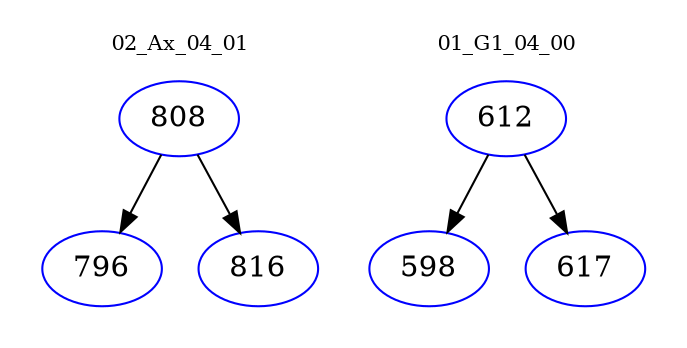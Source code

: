 digraph{
subgraph cluster_0 {
color = white
label = "02_Ax_04_01";
fontsize=10;
T0_808 [label="808", color="blue"]
T0_808 -> T0_796 [color="black"]
T0_796 [label="796", color="blue"]
T0_808 -> T0_816 [color="black"]
T0_816 [label="816", color="blue"]
}
subgraph cluster_1 {
color = white
label = "01_G1_04_00";
fontsize=10;
T1_612 [label="612", color="blue"]
T1_612 -> T1_598 [color="black"]
T1_598 [label="598", color="blue"]
T1_612 -> T1_617 [color="black"]
T1_617 [label="617", color="blue"]
}
}
